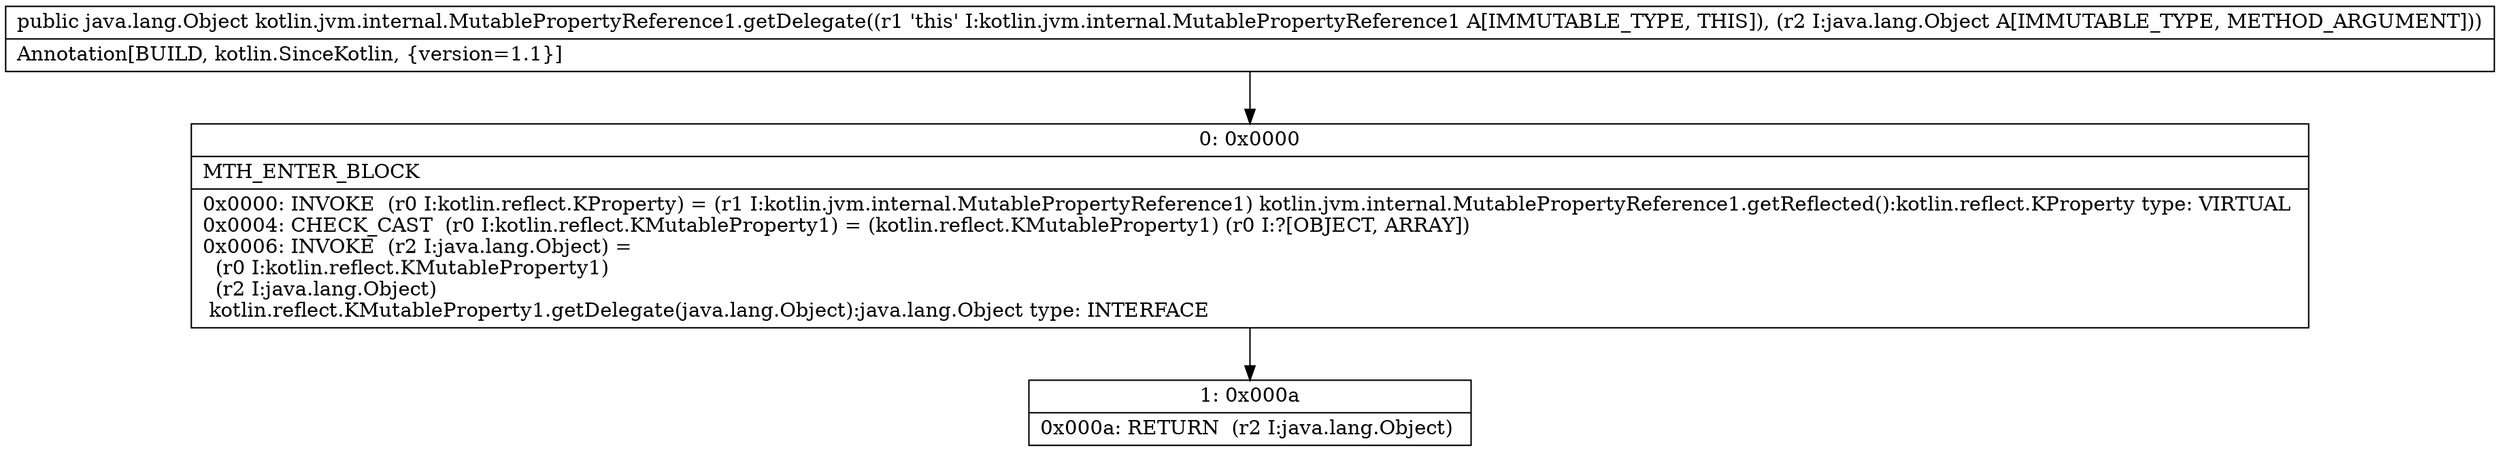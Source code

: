 digraph "CFG forkotlin.jvm.internal.MutablePropertyReference1.getDelegate(Ljava\/lang\/Object;)Ljava\/lang\/Object;" {
Node_0 [shape=record,label="{0\:\ 0x0000|MTH_ENTER_BLOCK\l|0x0000: INVOKE  (r0 I:kotlin.reflect.KProperty) = (r1 I:kotlin.jvm.internal.MutablePropertyReference1) kotlin.jvm.internal.MutablePropertyReference1.getReflected():kotlin.reflect.KProperty type: VIRTUAL \l0x0004: CHECK_CAST  (r0 I:kotlin.reflect.KMutableProperty1) = (kotlin.reflect.KMutableProperty1) (r0 I:?[OBJECT, ARRAY]) \l0x0006: INVOKE  (r2 I:java.lang.Object) = \l  (r0 I:kotlin.reflect.KMutableProperty1)\l  (r2 I:java.lang.Object)\l kotlin.reflect.KMutableProperty1.getDelegate(java.lang.Object):java.lang.Object type: INTERFACE \l}"];
Node_1 [shape=record,label="{1\:\ 0x000a|0x000a: RETURN  (r2 I:java.lang.Object) \l}"];
MethodNode[shape=record,label="{public java.lang.Object kotlin.jvm.internal.MutablePropertyReference1.getDelegate((r1 'this' I:kotlin.jvm.internal.MutablePropertyReference1 A[IMMUTABLE_TYPE, THIS]), (r2 I:java.lang.Object A[IMMUTABLE_TYPE, METHOD_ARGUMENT]))  | Annotation[BUILD, kotlin.SinceKotlin, \{version=1.1\}]\l}"];
MethodNode -> Node_0;
Node_0 -> Node_1;
}

